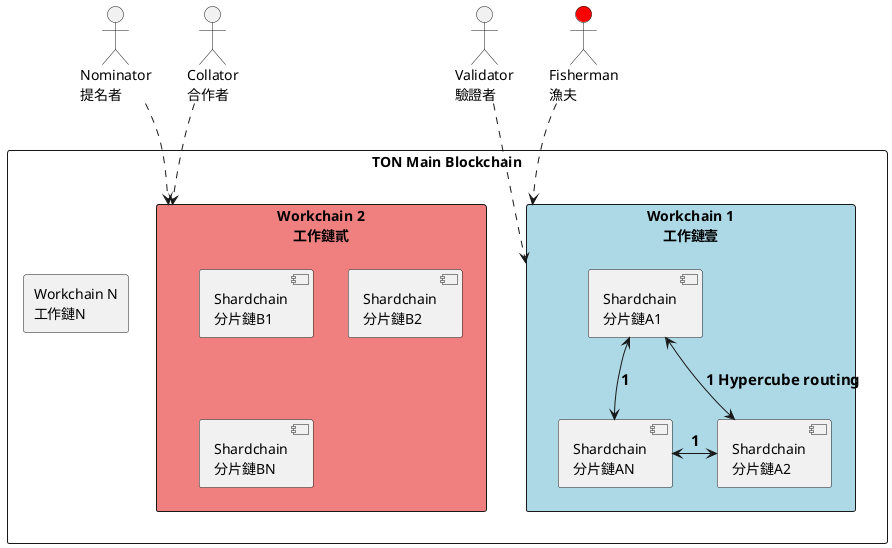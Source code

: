 ' [ton-blockchain/ton github](https://github.com/ton-blockchain)
' 
@startuml

' TON有四个角色：验证员，合作者，提名者和渔夫（Validators, collators, nominators, and fisherman.）
actor "Validator\n驗證者" as Validator 
actor "Collator\n合作者" as Collator 
actor "Nominator\n提名者" as Nominator 
' 漁夫捕捉無效驗證者的無效交易
actor "Fisherman\n漁夫" as Fisherman #red


' 主鏈有 TON 的創世參數還有驗證節點紀錄
rectangle "TON Main Blockchain" {
    ' 可生成最多 2^32 條工作鏈条工作链，創工作鏈需 2/3 驗證節點支持。
    ' 每條工作鏈的虛擬機器可不同，地址帳戶代幣合約等也有差異。
    ' 每條工作鏈會有該工作鏈的基礎原生代幣。
    rectangle "Workchain 1\n工作鏈壹" as WC1 #LightBlue {
        ' 每條工作鏈可生成最多 2^60 條分片鏈
        ' 同一條工作鏈的分片鏈其帳戶合約地址格式相同。
        component "Shardchain\n分片鏈A1" as W1SA1
        component "Shardchain\n分片鏈A2" as W1SA2
        component "Shardchain\n分片鏈AN" as W1SAN
    }

    rectangle "Workchain 2\n工作鏈貳" as WC2 #LightCoral{
        component "Shardchain\n分片鏈B1" as W2SB1
        component "Shardchain\n分片鏈B2" as W2SB2
        component "Shardchain\n分片鏈BN" as W2SBN
    }

    rectangle "Workchain N\n工作鏈N"
}

W1SA1 <--> W1SA2: == 1 Hypercube routing 
W1SA2 <-> W1SAN: == 1 
W1SA1 <--> W1SAN: == 1 

Validator ..> WC1
Fisherman ..> WC1
Collator ..> WC2
Nominator ..> WC2

@enduml